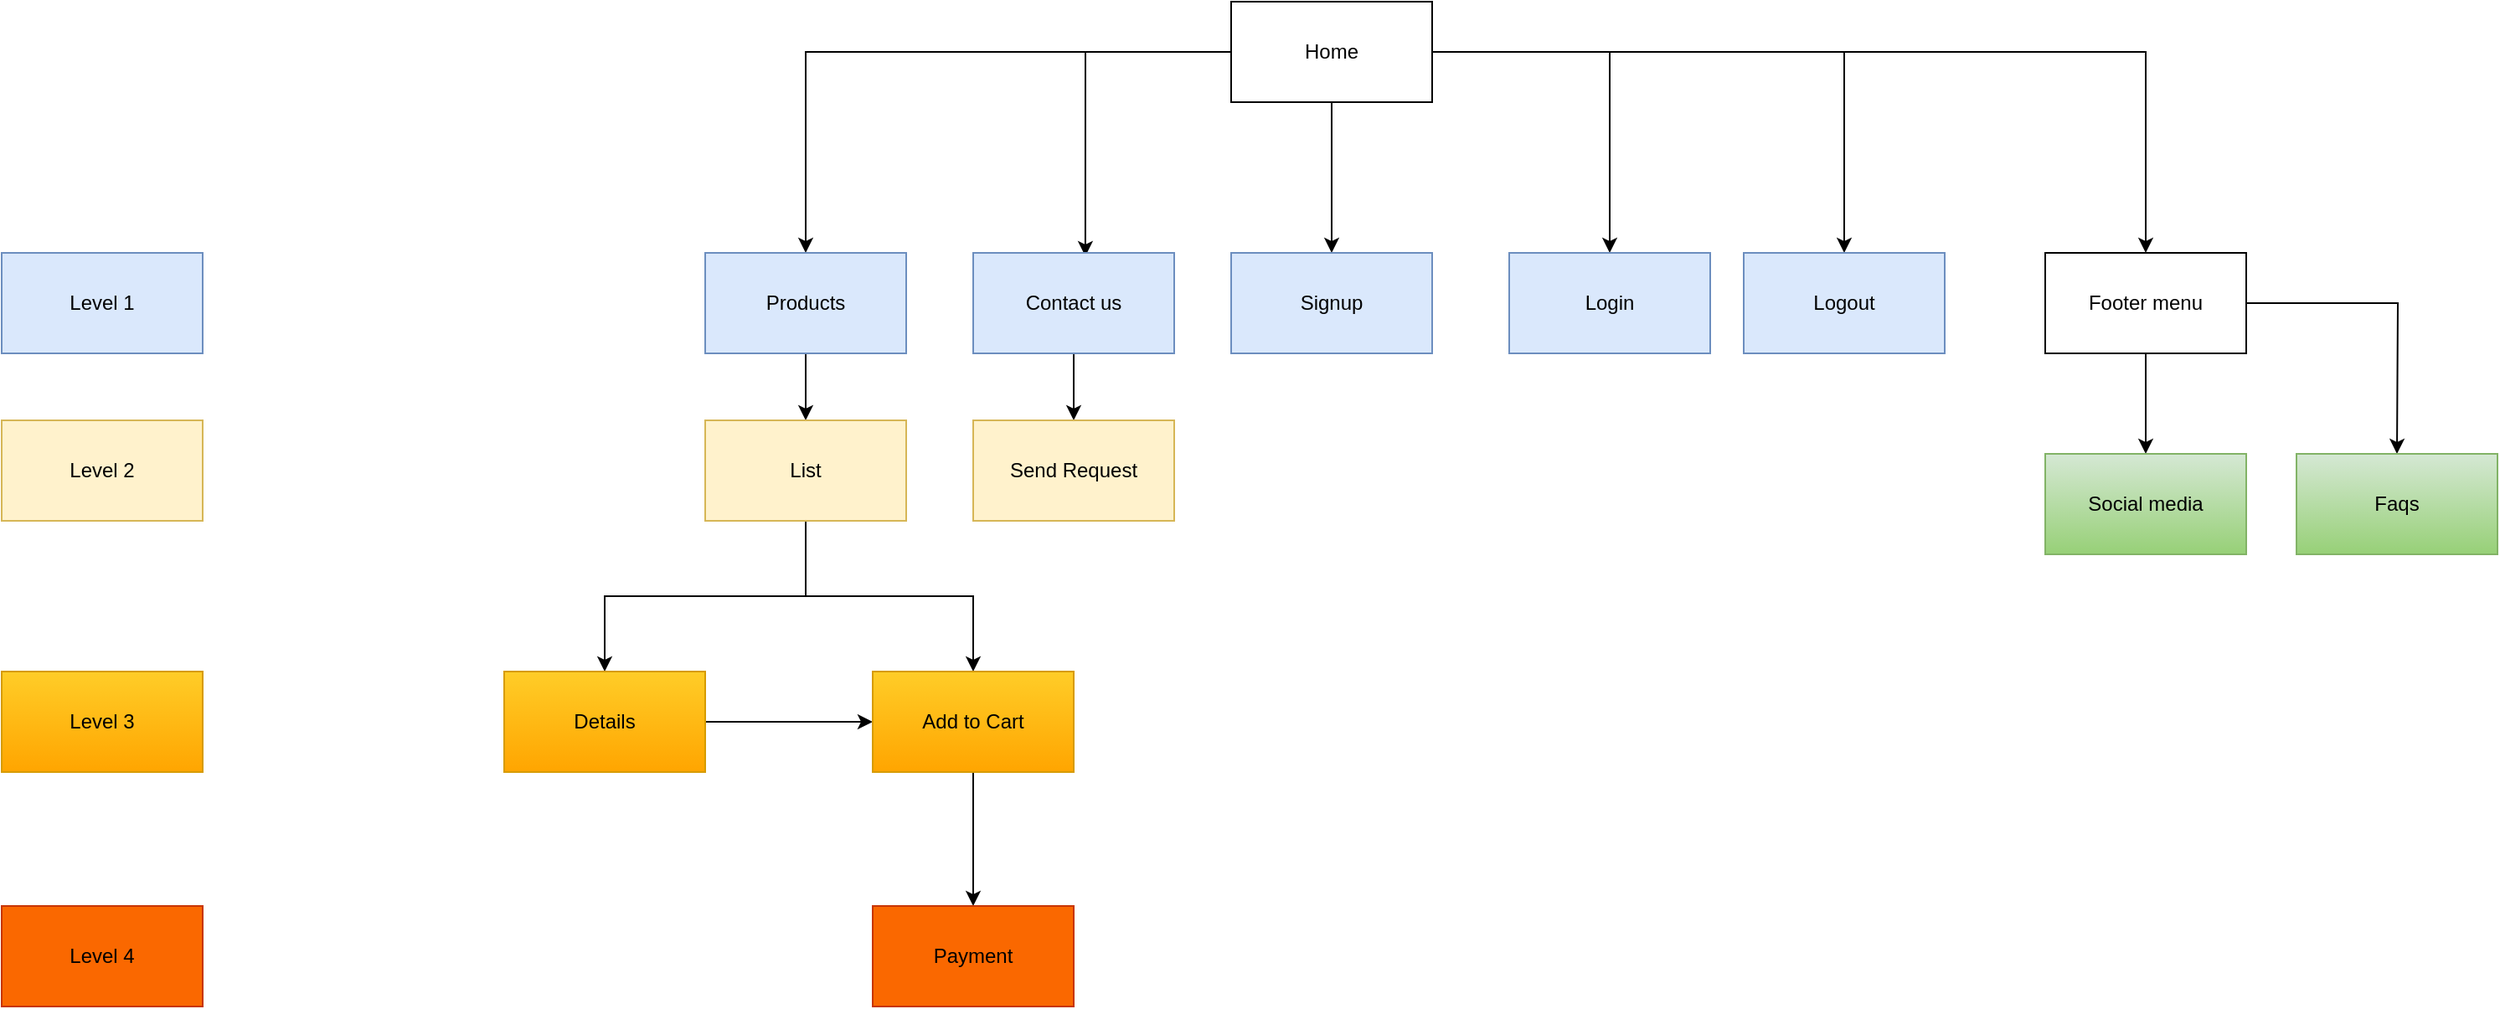 <mxfile version="15.8.4" type="device"><diagram id="PonsLeHV8eERGRXsJKLx" name="Página-1"><mxGraphModel dx="1695" dy="593" grid="1" gridSize="10" guides="1" tooltips="1" connect="1" arrows="1" fold="1" page="1" pageScale="1" pageWidth="827" pageHeight="1169" math="0" shadow="0"><root><mxCell id="0"/><mxCell id="1" parent="0"/><mxCell id="B5lveGzw2h9druojp8VU-2" style="edgeStyle=orthogonalEdgeStyle;rounded=0;orthogonalLoop=1;jettySize=auto;html=1;" parent="1" source="B5lveGzw2h9druojp8VU-1" target="B5lveGzw2h9druojp8VU-3" edge="1"><mxGeometry relative="1" as="geometry"><mxPoint x="280" y="190" as="targetPoint"/></mxGeometry></mxCell><mxCell id="B5lveGzw2h9druojp8VU-7" style="edgeStyle=orthogonalEdgeStyle;rounded=0;orthogonalLoop=1;jettySize=auto;html=1;entryX=0.558;entryY=0.033;entryDx=0;entryDy=0;entryPerimeter=0;" parent="1" source="B5lveGzw2h9druojp8VU-1" target="B5lveGzw2h9druojp8VU-4" edge="1"><mxGeometry relative="1" as="geometry"/></mxCell><mxCell id="B5lveGzw2h9druojp8VU-8" style="edgeStyle=orthogonalEdgeStyle;rounded=0;orthogonalLoop=1;jettySize=auto;html=1;" parent="1" source="B5lveGzw2h9druojp8VU-1" target="B5lveGzw2h9druojp8VU-5" edge="1"><mxGeometry relative="1" as="geometry"/></mxCell><mxCell id="B5lveGzw2h9druojp8VU-9" style="edgeStyle=orthogonalEdgeStyle;rounded=0;orthogonalLoop=1;jettySize=auto;html=1;entryX=0.5;entryY=0;entryDx=0;entryDy=0;" parent="1" source="B5lveGzw2h9druojp8VU-1" target="B5lveGzw2h9druojp8VU-6" edge="1"><mxGeometry relative="1" as="geometry"/></mxCell><mxCell id="B5lveGzw2h9druojp8VU-11" style="edgeStyle=orthogonalEdgeStyle;rounded=0;orthogonalLoop=1;jettySize=auto;html=1;entryX=0.5;entryY=0;entryDx=0;entryDy=0;" parent="1" source="B5lveGzw2h9druojp8VU-1" target="B5lveGzw2h9druojp8VU-10" edge="1"><mxGeometry relative="1" as="geometry"/></mxCell><mxCell id="B5lveGzw2h9druojp8VU-25" style="edgeStyle=orthogonalEdgeStyle;rounded=0;orthogonalLoop=1;jettySize=auto;html=1;" parent="1" source="B5lveGzw2h9druojp8VU-1" target="B5lveGzw2h9druojp8VU-26" edge="1"><mxGeometry relative="1" as="geometry"><mxPoint x="900" y="190" as="targetPoint"/></mxGeometry></mxCell><mxCell id="B5lveGzw2h9druojp8VU-1" value="Home" style="rounded=0;whiteSpace=wrap;html=1;" parent="1" vertex="1"><mxGeometry x="354" y="40" width="120" height="60" as="geometry"/></mxCell><mxCell id="B5lveGzw2h9druojp8VU-16" style="edgeStyle=orthogonalEdgeStyle;rounded=0;orthogonalLoop=1;jettySize=auto;html=1;entryX=0.5;entryY=0;entryDx=0;entryDy=0;" parent="1" source="B5lveGzw2h9druojp8VU-3" target="B5lveGzw2h9druojp8VU-12" edge="1"><mxGeometry relative="1" as="geometry"/></mxCell><mxCell id="B5lveGzw2h9druojp8VU-3" value="Products" style="rounded=0;whiteSpace=wrap;html=1;fillColor=#dae8fc;strokeColor=#6c8ebf;" parent="1" vertex="1"><mxGeometry x="40" y="190" width="120" height="60" as="geometry"/></mxCell><mxCell id="B5lveGzw2h9druojp8VU-21" style="edgeStyle=orthogonalEdgeStyle;rounded=0;orthogonalLoop=1;jettySize=auto;html=1;entryX=0.5;entryY=0;entryDx=0;entryDy=0;" parent="1" source="B5lveGzw2h9druojp8VU-4" target="B5lveGzw2h9druojp8VU-20" edge="1"><mxGeometry relative="1" as="geometry"/></mxCell><mxCell id="B5lveGzw2h9druojp8VU-4" value="Contact us" style="rounded=0;whiteSpace=wrap;html=1;fillColor=#dae8fc;strokeColor=#6c8ebf;" parent="1" vertex="1"><mxGeometry x="200" y="190" width="120" height="60" as="geometry"/></mxCell><mxCell id="B5lveGzw2h9druojp8VU-5" value="Signup" style="rounded=0;whiteSpace=wrap;html=1;fillColor=#dae8fc;strokeColor=#6c8ebf;" parent="1" vertex="1"><mxGeometry x="354" y="190" width="120" height="60" as="geometry"/></mxCell><mxCell id="B5lveGzw2h9druojp8VU-6" value="Logout" style="rounded=0;whiteSpace=wrap;html=1;fillColor=#dae8fc;strokeColor=#6c8ebf;" parent="1" vertex="1"><mxGeometry x="660" y="190" width="120" height="60" as="geometry"/></mxCell><mxCell id="B5lveGzw2h9druojp8VU-10" value="Login" style="rounded=0;whiteSpace=wrap;html=1;fillColor=#dae8fc;strokeColor=#6c8ebf;" parent="1" vertex="1"><mxGeometry x="520" y="190" width="120" height="60" as="geometry"/></mxCell><mxCell id="B5lveGzw2h9druojp8VU-18" style="edgeStyle=orthogonalEdgeStyle;rounded=0;orthogonalLoop=1;jettySize=auto;html=1;entryX=0.5;entryY=0;entryDx=0;entryDy=0;" parent="1" source="B5lveGzw2h9druojp8VU-12" target="B5lveGzw2h9druojp8VU-14" edge="1"><mxGeometry relative="1" as="geometry"/></mxCell><mxCell id="B5lveGzw2h9druojp8VU-19" style="edgeStyle=orthogonalEdgeStyle;rounded=0;orthogonalLoop=1;jettySize=auto;html=1;entryX=0.5;entryY=0;entryDx=0;entryDy=0;" parent="1" source="B5lveGzw2h9druojp8VU-12" target="B5lveGzw2h9druojp8VU-15" edge="1"><mxGeometry relative="1" as="geometry"/></mxCell><mxCell id="B5lveGzw2h9druojp8VU-12" value="List" style="rounded=0;whiteSpace=wrap;html=1;fillColor=#fff2cc;strokeColor=#d6b656;" parent="1" vertex="1"><mxGeometry x="40" y="290" width="120" height="60" as="geometry"/></mxCell><mxCell id="VLrEqu118R7jMTmaBR0i-7" style="edgeStyle=orthogonalEdgeStyle;rounded=0;orthogonalLoop=1;jettySize=auto;html=1;entryX=0;entryY=0.5;entryDx=0;entryDy=0;" edge="1" parent="1" source="B5lveGzw2h9druojp8VU-14" target="B5lveGzw2h9druojp8VU-15"><mxGeometry relative="1" as="geometry"/></mxCell><mxCell id="B5lveGzw2h9druojp8VU-14" value="Details" style="rounded=0;whiteSpace=wrap;html=1;fillColor=#ffcd28;strokeColor=#d79b00;gradientColor=#ffa500;" parent="1" vertex="1"><mxGeometry x="-80" y="440" width="120" height="60" as="geometry"/></mxCell><mxCell id="VLrEqu118R7jMTmaBR0i-8" style="edgeStyle=orthogonalEdgeStyle;rounded=0;orthogonalLoop=1;jettySize=auto;html=1;" edge="1" parent="1" source="B5lveGzw2h9druojp8VU-15"><mxGeometry relative="1" as="geometry"><mxPoint x="200" y="580" as="targetPoint"/></mxGeometry></mxCell><mxCell id="B5lveGzw2h9druojp8VU-15" value="Add to Cart" style="rounded=0;whiteSpace=wrap;html=1;fillColor=#ffcd28;strokeColor=#d79b00;gradientColor=#ffa500;" parent="1" vertex="1"><mxGeometry x="140" y="440" width="120" height="60" as="geometry"/></mxCell><mxCell id="B5lveGzw2h9druojp8VU-20" value="Send Request" style="rounded=0;whiteSpace=wrap;html=1;fillColor=#fff2cc;strokeColor=#d6b656;" parent="1" vertex="1"><mxGeometry x="200" y="290" width="120" height="60" as="geometry"/></mxCell><mxCell id="B5lveGzw2h9druojp8VU-22" value="Level 1" style="rounded=0;whiteSpace=wrap;html=1;fillColor=#dae8fc;strokeColor=#6c8ebf;" parent="1" vertex="1"><mxGeometry x="-380" y="190" width="120" height="60" as="geometry"/></mxCell><mxCell id="B5lveGzw2h9druojp8VU-23" value="Level 2" style="rounded=0;whiteSpace=wrap;html=1;fillColor=#fff2cc;strokeColor=#d6b656;" parent="1" vertex="1"><mxGeometry x="-380" y="290" width="120" height="60" as="geometry"/></mxCell><mxCell id="B5lveGzw2h9druojp8VU-24" value="Level 3" style="rounded=0;whiteSpace=wrap;html=1;fillColor=#ffcd28;strokeColor=#d79b00;gradientColor=#ffa500;" parent="1" vertex="1"><mxGeometry x="-380" y="440" width="120" height="60" as="geometry"/></mxCell><mxCell id="VLrEqu118R7jMTmaBR0i-4" style="edgeStyle=orthogonalEdgeStyle;rounded=0;orthogonalLoop=1;jettySize=auto;html=1;entryX=0.5;entryY=0;entryDx=0;entryDy=0;" edge="1" parent="1" source="B5lveGzw2h9druojp8VU-26" target="B5lveGzw2h9druojp8VU-28"><mxGeometry relative="1" as="geometry"/></mxCell><mxCell id="VLrEqu118R7jMTmaBR0i-5" style="edgeStyle=orthogonalEdgeStyle;rounded=0;orthogonalLoop=1;jettySize=auto;html=1;" edge="1" parent="1" source="B5lveGzw2h9druojp8VU-26"><mxGeometry relative="1" as="geometry"><mxPoint x="1050" y="310" as="targetPoint"/></mxGeometry></mxCell><mxCell id="B5lveGzw2h9druojp8VU-26" value="Footer menu" style="rounded=0;whiteSpace=wrap;html=1;" parent="1" vertex="1"><mxGeometry x="840" y="190" width="120" height="60" as="geometry"/></mxCell><mxCell id="B5lveGzw2h9druojp8VU-28" value="Social media" style="rounded=0;whiteSpace=wrap;html=1;fillColor=#d5e8d4;strokeColor=#82b366;gradientColor=#97d077;" parent="1" vertex="1"><mxGeometry x="840" y="310" width="120" height="60" as="geometry"/></mxCell><mxCell id="VLrEqu118R7jMTmaBR0i-6" value="Faqs" style="rounded=0;whiteSpace=wrap;html=1;fillColor=#d5e8d4;strokeColor=#82b366;gradientColor=#97d077;" vertex="1" parent="1"><mxGeometry x="990" y="310" width="120" height="60" as="geometry"/></mxCell><mxCell id="VLrEqu118R7jMTmaBR0i-9" value="Level 4" style="rounded=0;whiteSpace=wrap;html=1;fillColor=#fa6800;strokeColor=#C73500;fontColor=#000000;" vertex="1" parent="1"><mxGeometry x="-380" y="580" width="120" height="60" as="geometry"/></mxCell><mxCell id="VLrEqu118R7jMTmaBR0i-10" value="Payment" style="rounded=0;whiteSpace=wrap;html=1;fillColor=#fa6800;strokeColor=#C73500;fontColor=#000000;" vertex="1" parent="1"><mxGeometry x="140" y="580" width="120" height="60" as="geometry"/></mxCell></root></mxGraphModel></diagram></mxfile>